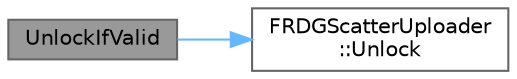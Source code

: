 digraph "UnlockIfValid"
{
 // INTERACTIVE_SVG=YES
 // LATEX_PDF_SIZE
  bgcolor="transparent";
  edge [fontname=Helvetica,fontsize=10,labelfontname=Helvetica,labelfontsize=10];
  node [fontname=Helvetica,fontsize=10,shape=box,height=0.2,width=0.4];
  rankdir="LR";
  Node1 [id="Node000001",label="UnlockIfValid",height=0.2,width=0.4,color="gray40", fillcolor="grey60", style="filled", fontcolor="black",tooltip=" "];
  Node1 -> Node2 [id="edge1_Node000001_Node000002",color="steelblue1",style="solid",tooltip=" "];
  Node2 [id="Node000002",label="FRDGScatterUploader\l::Unlock",height=0.2,width=0.4,color="grey40", fillcolor="white", style="filled",URL="$d9/daf/classFRDGScatterUploader.html#a69defa9d63d1571dd5c3a50f31607d6b",tooltip=" "];
}
